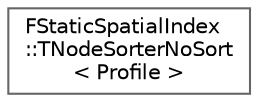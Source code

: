 digraph "Graphical Class Hierarchy"
{
 // INTERACTIVE_SVG=YES
 // LATEX_PDF_SIZE
  bgcolor="transparent";
  edge [fontname=Helvetica,fontsize=10,labelfontname=Helvetica,labelfontsize=10];
  node [fontname=Helvetica,fontsize=10,shape=box,height=0.2,width=0.4];
  rankdir="LR";
  Node0 [id="Node000000",label="FStaticSpatialIndex\l::TNodeSorterNoSort\l\< Profile \>",height=0.2,width=0.4,color="grey40", fillcolor="white", style="filled",URL="$d3/d75/classFStaticSpatialIndex_1_1TNodeSorterNoSort.html",tooltip=" "];
}

